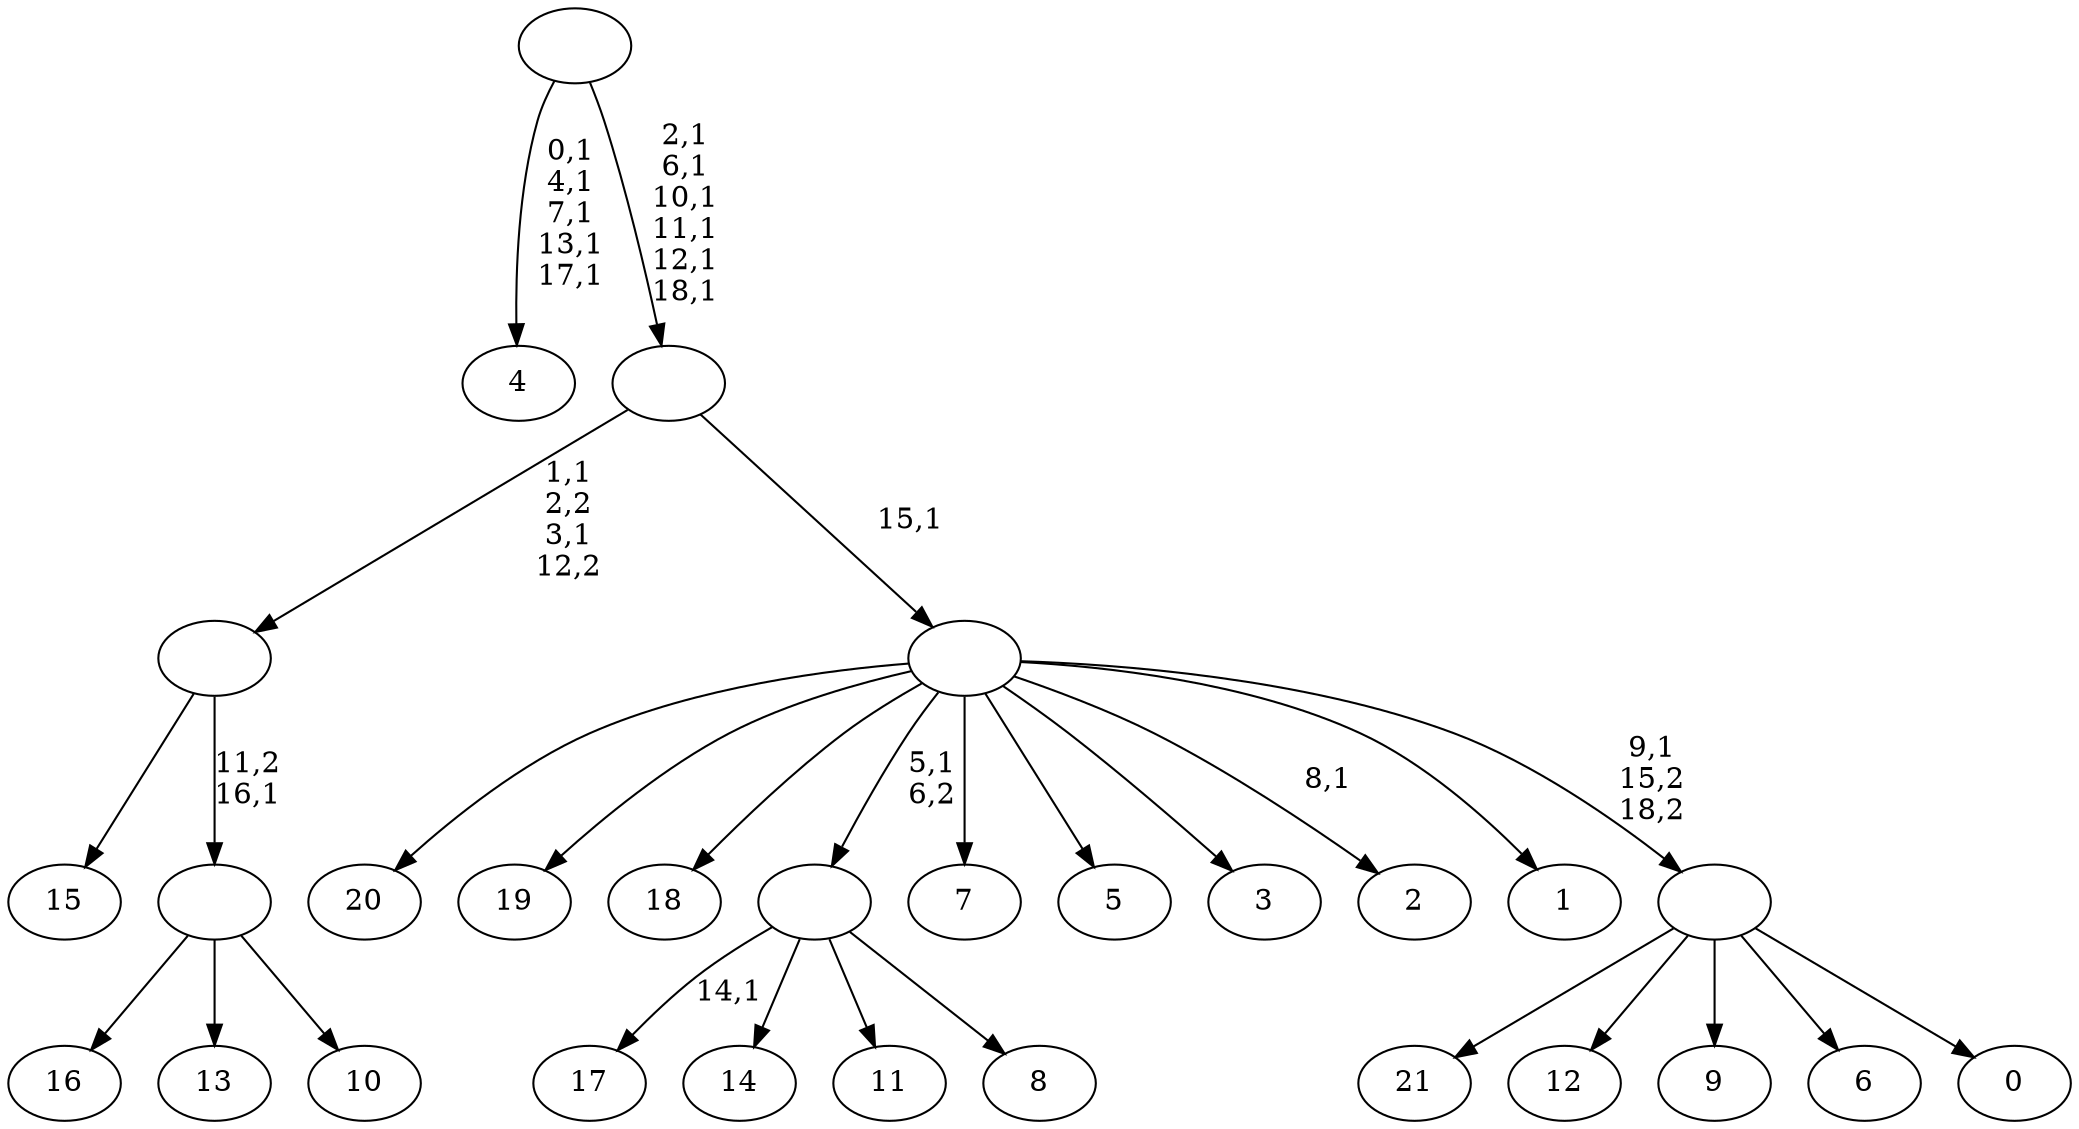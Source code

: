 digraph T {
	41 [label="21"]
	40 [label="20"]
	39 [label="19"]
	38 [label="18"]
	37 [label="17"]
	35 [label="16"]
	34 [label="15"]
	33 [label="14"]
	32 [label="13"]
	31 [label="12"]
	30 [label="11"]
	29 [label="10"]
	28 [label=""]
	27 [label=""]
	25 [label="9"]
	24 [label="8"]
	23 [label=""]
	22 [label="7"]
	21 [label="6"]
	20 [label="5"]
	19 [label="4"]
	13 [label="3"]
	12 [label="2"]
	10 [label="1"]
	9 [label="0"]
	8 [label=""]
	7 [label=""]
	6 [label=""]
	0 [label=""]
	28 -> 35 [label=""]
	28 -> 32 [label=""]
	28 -> 29 [label=""]
	27 -> 34 [label=""]
	27 -> 28 [label="11,2\n16,1"]
	23 -> 37 [label="14,1"]
	23 -> 33 [label=""]
	23 -> 30 [label=""]
	23 -> 24 [label=""]
	8 -> 41 [label=""]
	8 -> 31 [label=""]
	8 -> 25 [label=""]
	8 -> 21 [label=""]
	8 -> 9 [label=""]
	7 -> 12 [label="8,1"]
	7 -> 40 [label=""]
	7 -> 39 [label=""]
	7 -> 38 [label=""]
	7 -> 23 [label="5,1\n6,2"]
	7 -> 22 [label=""]
	7 -> 20 [label=""]
	7 -> 13 [label=""]
	7 -> 10 [label=""]
	7 -> 8 [label="9,1\n15,2\n18,2"]
	6 -> 27 [label="1,1\n2,2\n3,1\n12,2"]
	6 -> 7 [label="15,1"]
	0 -> 6 [label="2,1\n6,1\n10,1\n11,1\n12,1\n18,1"]
	0 -> 19 [label="0,1\n4,1\n7,1\n13,1\n17,1"]
}
